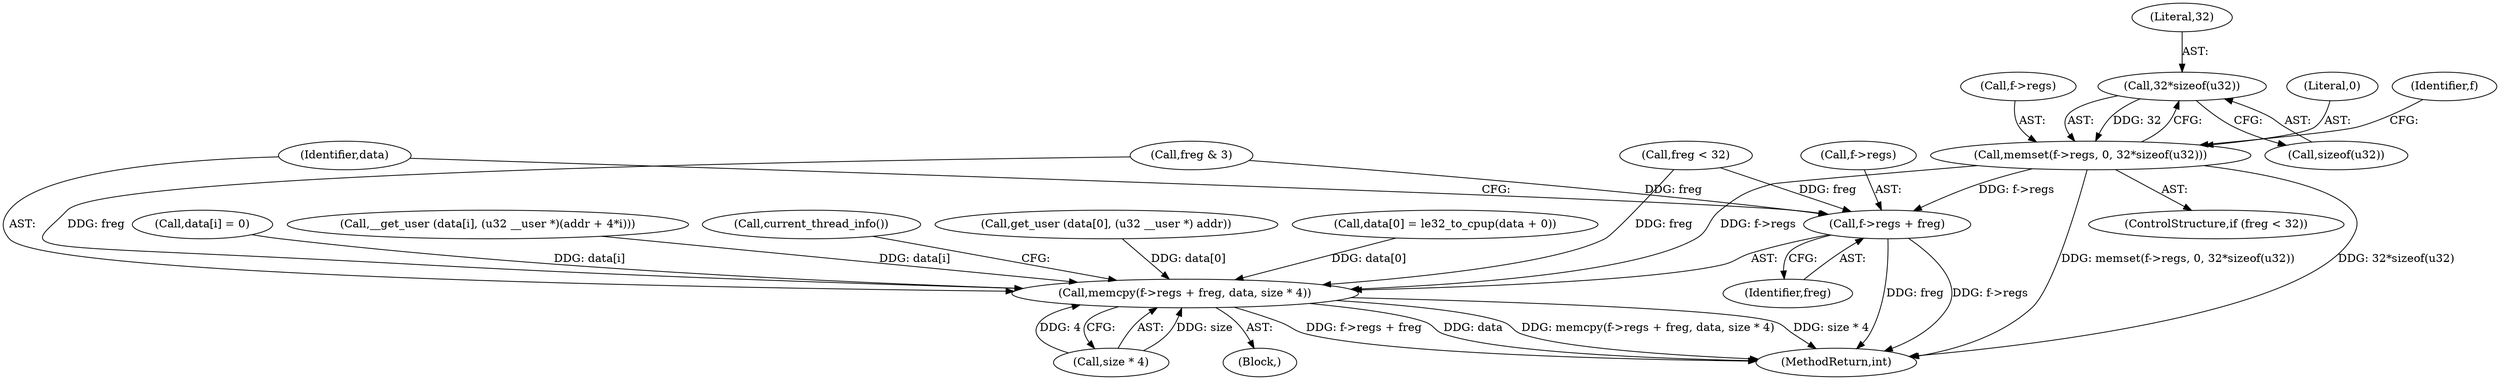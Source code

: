 digraph "0_linux_a8b0ca17b80e92faab46ee7179ba9e99ccb61233_36@API" {
"1000568" [label="(Call,32*sizeof(u32))"];
"1000563" [label="(Call,memset(f->regs, 0, 32*sizeof(u32)))"];
"1000584" [label="(Call,memcpy(f->regs + freg, data, size * 4))"];
"1000585" [label="(Call,f->regs + freg)"];
"1000569" [label="(Literal,32)"];
"1000586" [label="(Call,f->regs)"];
"1000397" [label="(Call,data[i] = 0)"];
"1000570" [label="(Call,sizeof(u32))"];
"1000563" [label="(Call,memset(f->regs, 0, 32*sizeof(u32)))"];
"1000426" [label="(Call,__get_user (data[i], (u32 __user *)(addr + 4*i)))"];
"1000585" [label="(Call,f->regs + freg)"];
"1000597" [label="(Call,current_thread_info())"];
"1000404" [label="(Call,get_user (data[0], (u32 __user *) addr))"];
"1000605" [label="(MethodReturn,int)"];
"1000560" [label="(Call,freg < 32)"];
"1000470" [label="(Call,data[0] = le32_to_cpup(data + 0))"];
"1000590" [label="(Identifier,data)"];
"1000567" [label="(Literal,0)"];
"1000587" [label="(Identifier,f)"];
"1000559" [label="(ControlStructure,if (freg < 32))"];
"1000165" [label="(Call,freg & 3)"];
"1000568" [label="(Call,32*sizeof(u32))"];
"1000589" [label="(Identifier,freg)"];
"1000564" [label="(Call,f->regs)"];
"1000591" [label="(Call,size * 4)"];
"1000332" [label="(Block,)"];
"1000584" [label="(Call,memcpy(f->regs + freg, data, size * 4))"];
"1000568" -> "1000563"  [label="AST: "];
"1000568" -> "1000570"  [label="CFG: "];
"1000569" -> "1000568"  [label="AST: "];
"1000570" -> "1000568"  [label="AST: "];
"1000563" -> "1000568"  [label="CFG: "];
"1000568" -> "1000563"  [label="DDG: 32"];
"1000563" -> "1000559"  [label="AST: "];
"1000564" -> "1000563"  [label="AST: "];
"1000567" -> "1000563"  [label="AST: "];
"1000587" -> "1000563"  [label="CFG: "];
"1000563" -> "1000605"  [label="DDG: memset(f->regs, 0, 32*sizeof(u32))"];
"1000563" -> "1000605"  [label="DDG: 32*sizeof(u32)"];
"1000563" -> "1000584"  [label="DDG: f->regs"];
"1000563" -> "1000585"  [label="DDG: f->regs"];
"1000584" -> "1000332"  [label="AST: "];
"1000584" -> "1000591"  [label="CFG: "];
"1000585" -> "1000584"  [label="AST: "];
"1000590" -> "1000584"  [label="AST: "];
"1000591" -> "1000584"  [label="AST: "];
"1000597" -> "1000584"  [label="CFG: "];
"1000584" -> "1000605"  [label="DDG: data"];
"1000584" -> "1000605"  [label="DDG: memcpy(f->regs + freg, data, size * 4)"];
"1000584" -> "1000605"  [label="DDG: size * 4"];
"1000584" -> "1000605"  [label="DDG: f->regs + freg"];
"1000165" -> "1000584"  [label="DDG: freg"];
"1000560" -> "1000584"  [label="DDG: freg"];
"1000404" -> "1000584"  [label="DDG: data[0]"];
"1000426" -> "1000584"  [label="DDG: data[i]"];
"1000397" -> "1000584"  [label="DDG: data[i]"];
"1000470" -> "1000584"  [label="DDG: data[0]"];
"1000591" -> "1000584"  [label="DDG: size"];
"1000591" -> "1000584"  [label="DDG: 4"];
"1000585" -> "1000589"  [label="CFG: "];
"1000586" -> "1000585"  [label="AST: "];
"1000589" -> "1000585"  [label="AST: "];
"1000590" -> "1000585"  [label="CFG: "];
"1000585" -> "1000605"  [label="DDG: freg"];
"1000585" -> "1000605"  [label="DDG: f->regs"];
"1000165" -> "1000585"  [label="DDG: freg"];
"1000560" -> "1000585"  [label="DDG: freg"];
}
